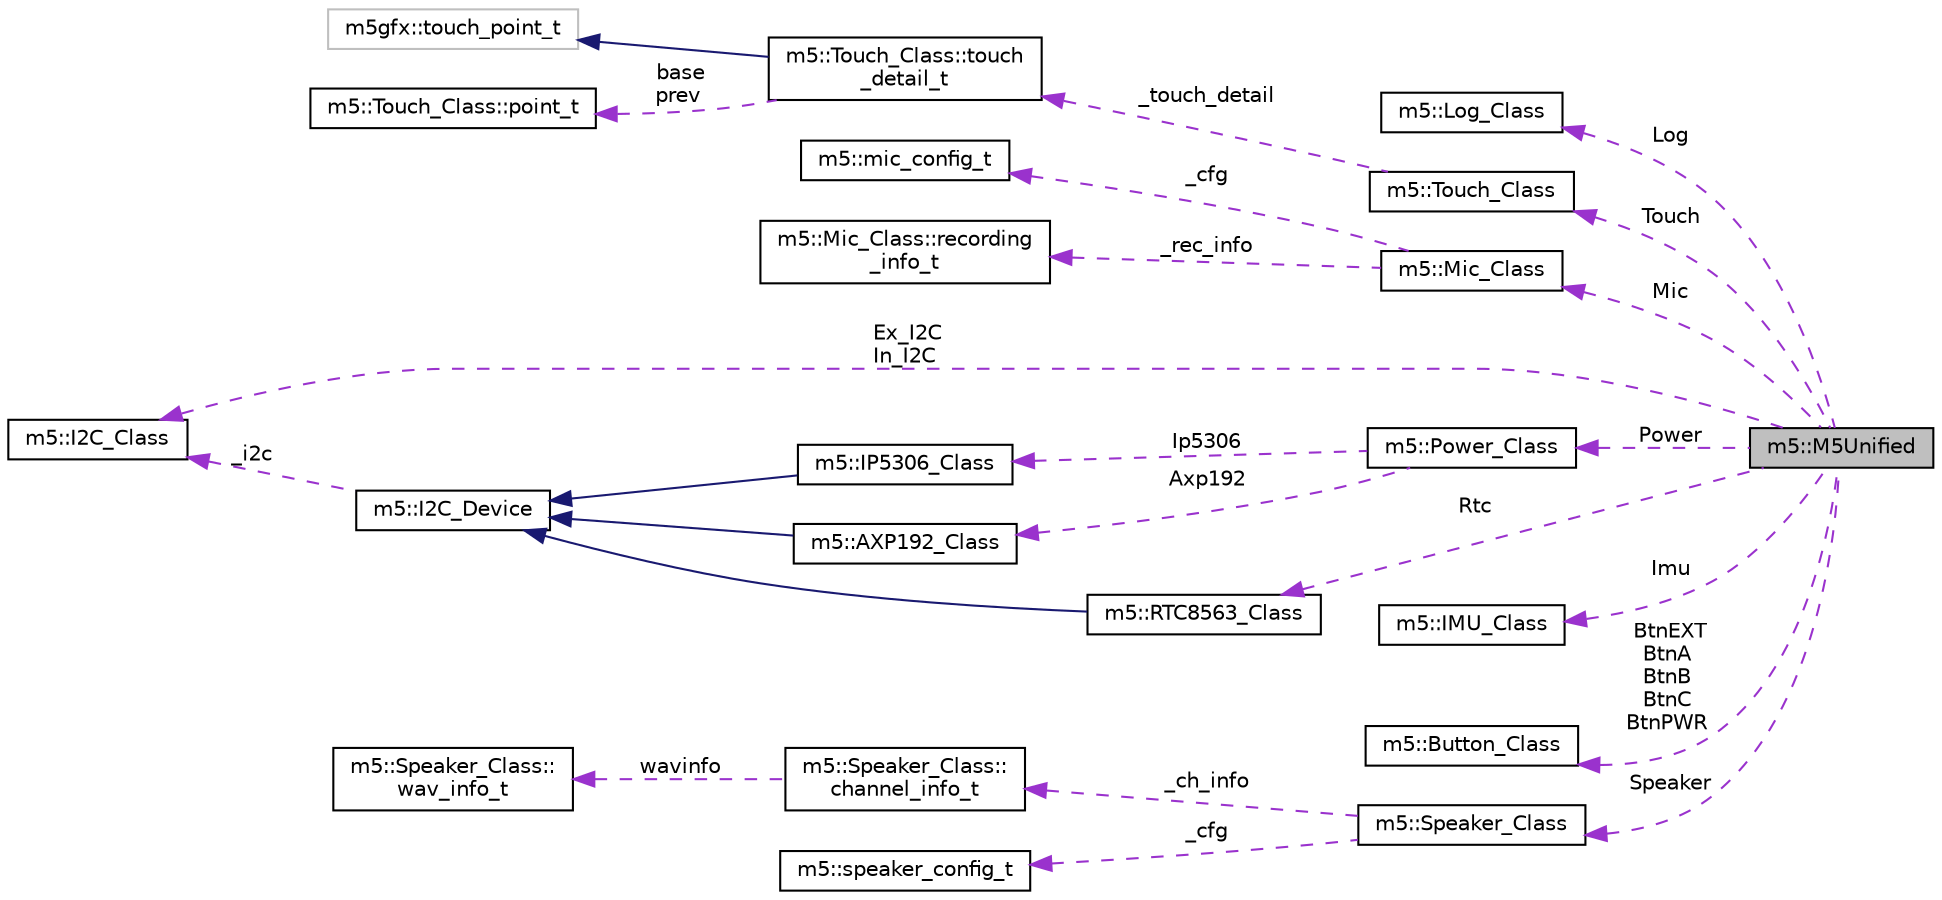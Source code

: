 digraph "m5::M5Unified"
{
 // LATEX_PDF_SIZE
  edge [fontname="Helvetica",fontsize="10",labelfontname="Helvetica",labelfontsize="10"];
  node [fontname="Helvetica",fontsize="10",shape=record];
  rankdir="LR";
  Node1 [label="m5::M5Unified",height=0.2,width=0.4,color="black", fillcolor="grey75", style="filled", fontcolor="black",tooltip=" "];
  Node2 -> Node1 [dir="back",color="darkorchid3",fontsize="10",style="dashed",label=" Log" ,fontname="Helvetica"];
  Node2 [label="m5::Log_Class",height=0.2,width=0.4,color="black", fillcolor="white", style="filled",URL="$classm5_1_1Log__Class.html",tooltip=" "];
  Node3 -> Node1 [dir="back",color="darkorchid3",fontsize="10",style="dashed",label=" Touch" ,fontname="Helvetica"];
  Node3 [label="m5::Touch_Class",height=0.2,width=0.4,color="black", fillcolor="white", style="filled",URL="$classm5_1_1Touch__Class.html",tooltip=" "];
  Node4 -> Node3 [dir="back",color="darkorchid3",fontsize="10",style="dashed",label=" _touch_detail" ,fontname="Helvetica"];
  Node4 [label="m5::Touch_Class::touch\l_detail_t",height=0.2,width=0.4,color="black", fillcolor="white", style="filled",URL="$structm5_1_1Touch__Class_1_1touch__detail__t.html",tooltip=" "];
  Node5 -> Node4 [dir="back",color="midnightblue",fontsize="10",style="solid",fontname="Helvetica"];
  Node5 [label="m5gfx::touch_point_t",height=0.2,width=0.4,color="grey75", fillcolor="white", style="filled",tooltip=" "];
  Node6 -> Node4 [dir="back",color="darkorchid3",fontsize="10",style="dashed",label=" base\nprev" ,fontname="Helvetica"];
  Node6 [label="m5::Touch_Class::point_t",height=0.2,width=0.4,color="black", fillcolor="white", style="filled",URL="$structm5_1_1Touch__Class_1_1point__t.html",tooltip=" "];
  Node7 -> Node1 [dir="back",color="darkorchid3",fontsize="10",style="dashed",label=" Mic" ,fontname="Helvetica"];
  Node7 [label="m5::Mic_Class",height=0.2,width=0.4,color="black", fillcolor="white", style="filled",URL="$classm5_1_1Mic__Class.html",tooltip=" "];
  Node8 -> Node7 [dir="back",color="darkorchid3",fontsize="10",style="dashed",label=" _cfg" ,fontname="Helvetica"];
  Node8 [label="m5::mic_config_t",height=0.2,width=0.4,color="black", fillcolor="white", style="filled",URL="$structm5_1_1mic__config__t.html",tooltip=" "];
  Node9 -> Node7 [dir="back",color="darkorchid3",fontsize="10",style="dashed",label=" _rec_info" ,fontname="Helvetica"];
  Node9 [label="m5::Mic_Class::recording\l_info_t",height=0.2,width=0.4,color="black", fillcolor="white", style="filled",URL="$structm5_1_1Mic__Class_1_1recording__info__t.html",tooltip=" "];
  Node10 -> Node1 [dir="back",color="darkorchid3",fontsize="10",style="dashed",label=" Ex_I2C\nIn_I2C" ,fontname="Helvetica"];
  Node10 [label="m5::I2C_Class",height=0.2,width=0.4,color="black", fillcolor="white", style="filled",URL="$classm5_1_1I2C__Class.html",tooltip=" "];
  Node11 -> Node1 [dir="back",color="darkorchid3",fontsize="10",style="dashed",label=" Imu" ,fontname="Helvetica"];
  Node11 [label="m5::IMU_Class",height=0.2,width=0.4,color="black", fillcolor="white", style="filled",URL="$classm5_1_1IMU__Class.html",tooltip=" "];
  Node12 -> Node1 [dir="back",color="darkorchid3",fontsize="10",style="dashed",label=" Power" ,fontname="Helvetica"];
  Node12 [label="m5::Power_Class",height=0.2,width=0.4,color="black", fillcolor="white", style="filled",URL="$classm5_1_1Power__Class.html",tooltip=" "];
  Node13 -> Node12 [dir="back",color="darkorchid3",fontsize="10",style="dashed",label=" Ip5306" ,fontname="Helvetica"];
  Node13 [label="m5::IP5306_Class",height=0.2,width=0.4,color="black", fillcolor="white", style="filled",URL="$classm5_1_1IP5306__Class.html",tooltip=" "];
  Node14 -> Node13 [dir="back",color="midnightblue",fontsize="10",style="solid",fontname="Helvetica"];
  Node14 [label="m5::I2C_Device",height=0.2,width=0.4,color="black", fillcolor="white", style="filled",URL="$classm5_1_1I2C__Device.html",tooltip=" "];
  Node10 -> Node14 [dir="back",color="darkorchid3",fontsize="10",style="dashed",label=" _i2c" ,fontname="Helvetica"];
  Node15 -> Node12 [dir="back",color="darkorchid3",fontsize="10",style="dashed",label=" Axp192" ,fontname="Helvetica"];
  Node15 [label="m5::AXP192_Class",height=0.2,width=0.4,color="black", fillcolor="white", style="filled",URL="$classm5_1_1AXP192__Class.html",tooltip=" "];
  Node14 -> Node15 [dir="back",color="midnightblue",fontsize="10",style="solid",fontname="Helvetica"];
  Node16 -> Node1 [dir="back",color="darkorchid3",fontsize="10",style="dashed",label=" Rtc" ,fontname="Helvetica"];
  Node16 [label="m5::RTC8563_Class",height=0.2,width=0.4,color="black", fillcolor="white", style="filled",URL="$classm5_1_1RTC8563__Class.html",tooltip=" "];
  Node14 -> Node16 [dir="back",color="midnightblue",fontsize="10",style="solid",fontname="Helvetica"];
  Node17 -> Node1 [dir="back",color="darkorchid3",fontsize="10",style="dashed",label=" BtnEXT\nBtnA\nBtnB\nBtnC\nBtnPWR" ,fontname="Helvetica"];
  Node17 [label="m5::Button_Class",height=0.2,width=0.4,color="black", fillcolor="white", style="filled",URL="$classm5_1_1Button__Class.html",tooltip=" "];
  Node18 -> Node1 [dir="back",color="darkorchid3",fontsize="10",style="dashed",label=" Speaker" ,fontname="Helvetica"];
  Node18 [label="m5::Speaker_Class",height=0.2,width=0.4,color="black", fillcolor="white", style="filled",URL="$classm5_1_1Speaker__Class.html",tooltip=" "];
  Node19 -> Node18 [dir="back",color="darkorchid3",fontsize="10",style="dashed",label=" _ch_info" ,fontname="Helvetica"];
  Node19 [label="m5::Speaker_Class::\lchannel_info_t",height=0.2,width=0.4,color="black", fillcolor="white", style="filled",URL="$structm5_1_1Speaker__Class_1_1channel__info__t.html",tooltip=" "];
  Node20 -> Node19 [dir="back",color="darkorchid3",fontsize="10",style="dashed",label=" wavinfo" ,fontname="Helvetica"];
  Node20 [label="m5::Speaker_Class::\lwav_info_t",height=0.2,width=0.4,color="black", fillcolor="white", style="filled",URL="$structm5_1_1Speaker__Class_1_1wav__info__t.html",tooltip=" "];
  Node21 -> Node18 [dir="back",color="darkorchid3",fontsize="10",style="dashed",label=" _cfg" ,fontname="Helvetica"];
  Node21 [label="m5::speaker_config_t",height=0.2,width=0.4,color="black", fillcolor="white", style="filled",URL="$structm5_1_1speaker__config__t.html",tooltip=" "];
}
